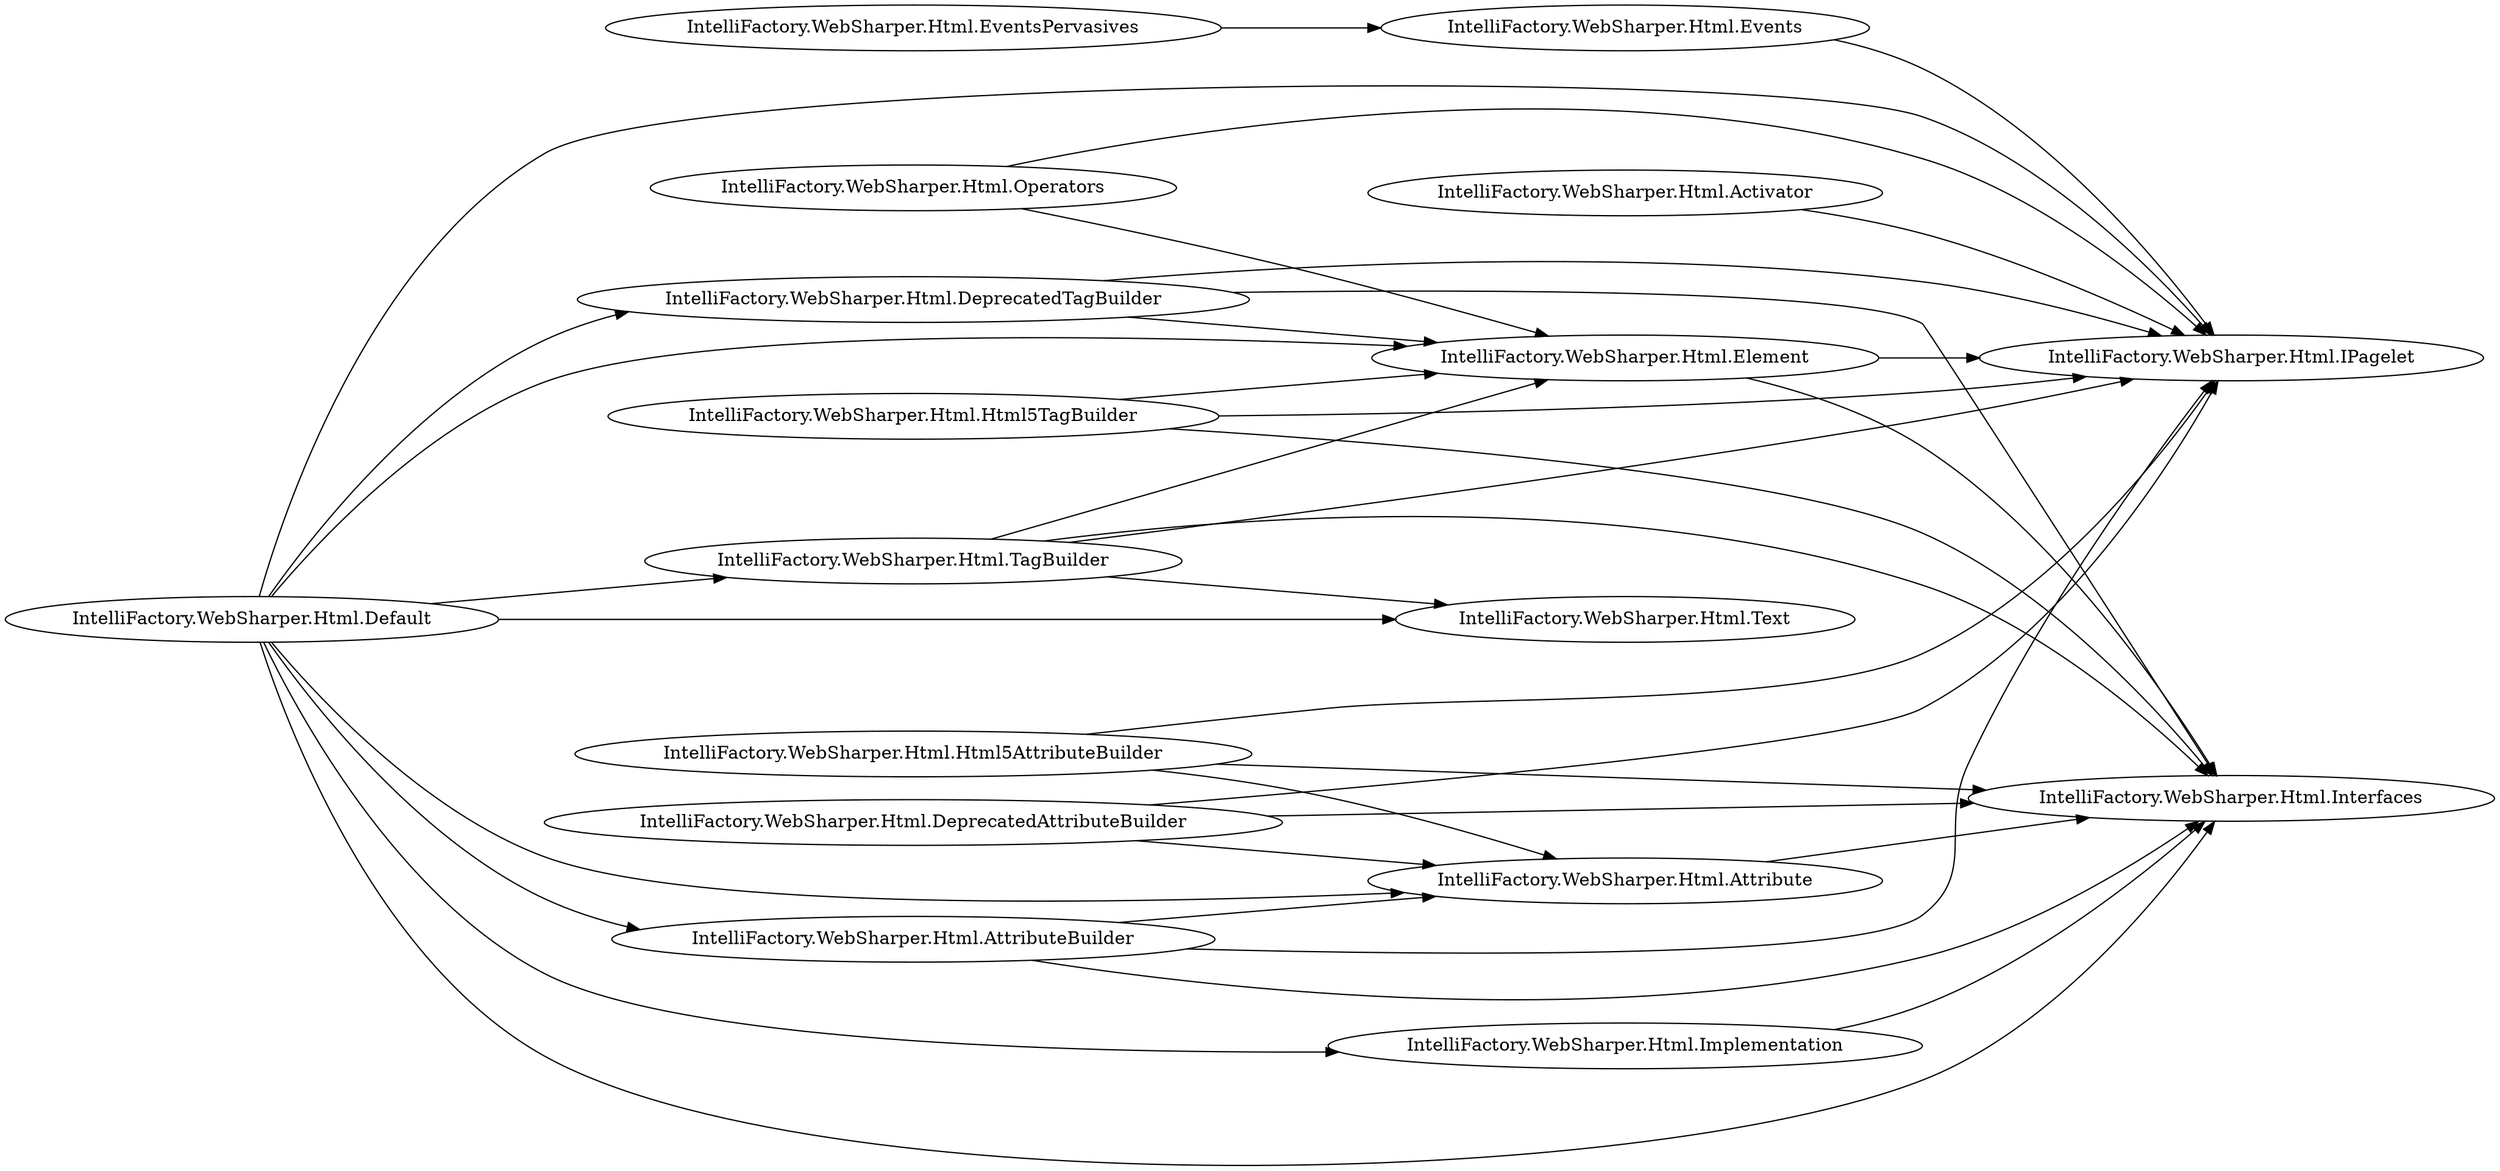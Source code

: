 digraph G {
    page="40,60"; 
    ratio=auto;
    rankdir=LR;
    fontsize=10;
   "IntelliFactory.WebSharper.Html.Activator" -> { rank=none; "IntelliFactory.WebSharper.Html.IPagelet" }
   "IntelliFactory.WebSharper.Html.Attribute" -> { rank=none; "IntelliFactory.WebSharper.Html.Interfaces" }
   "IntelliFactory.WebSharper.Html.AttributeBuilder" -> { rank=none; "IntelliFactory.WebSharper.Html.Attribute"; "IntelliFactory.WebSharper.Html.IPagelet"; "IntelliFactory.WebSharper.Html.Interfaces" }
   "IntelliFactory.WebSharper.Html.Default" -> { rank=none; "IntelliFactory.WebSharper.Html.Attribute"; "IntelliFactory.WebSharper.Html.AttributeBuilder"; "IntelliFactory.WebSharper.Html.DeprecatedTagBuilder"; "IntelliFactory.WebSharper.Html.Element"; "IntelliFactory.WebSharper.Html.IPagelet"; "IntelliFactory.WebSharper.Html.Implementation"; "IntelliFactory.WebSharper.Html.Interfaces"; "IntelliFactory.WebSharper.Html.TagBuilder"; "IntelliFactory.WebSharper.Html.Text" }
   "IntelliFactory.WebSharper.Html.DeprecatedAttributeBuilder" -> { rank=none; "IntelliFactory.WebSharper.Html.Attribute"; "IntelliFactory.WebSharper.Html.IPagelet"; "IntelliFactory.WebSharper.Html.Interfaces" }
   "IntelliFactory.WebSharper.Html.DeprecatedTagBuilder" -> { rank=none; "IntelliFactory.WebSharper.Html.Element"; "IntelliFactory.WebSharper.Html.IPagelet"; "IntelliFactory.WebSharper.Html.Interfaces" }
   "IntelliFactory.WebSharper.Html.Element" -> { rank=none; "IntelliFactory.WebSharper.Html.IPagelet"; "IntelliFactory.WebSharper.Html.Interfaces" }
   "IntelliFactory.WebSharper.Html.Events" -> { rank=none; "IntelliFactory.WebSharper.Html.IPagelet" }
   "IntelliFactory.WebSharper.Html.EventsPervasives" -> { rank=none; "IntelliFactory.WebSharper.Html.Events" }
   "IntelliFactory.WebSharper.Html.Html5AttributeBuilder" -> { rank=none; "IntelliFactory.WebSharper.Html.Attribute"; "IntelliFactory.WebSharper.Html.IPagelet"; "IntelliFactory.WebSharper.Html.Interfaces" }
   "IntelliFactory.WebSharper.Html.Html5TagBuilder" -> { rank=none; "IntelliFactory.WebSharper.Html.Element"; "IntelliFactory.WebSharper.Html.IPagelet"; "IntelliFactory.WebSharper.Html.Interfaces" }
   "IntelliFactory.WebSharper.Html.Implementation" -> { rank=none; "IntelliFactory.WebSharper.Html.Interfaces" }
   "IntelliFactory.WebSharper.Html.Operators" -> { rank=none; "IntelliFactory.WebSharper.Html.Element"; "IntelliFactory.WebSharper.Html.IPagelet" }
   "IntelliFactory.WebSharper.Html.TagBuilder" -> { rank=none; "IntelliFactory.WebSharper.Html.Element"; "IntelliFactory.WebSharper.Html.IPagelet"; "IntelliFactory.WebSharper.Html.Interfaces"; "IntelliFactory.WebSharper.Html.Text" }
   }
